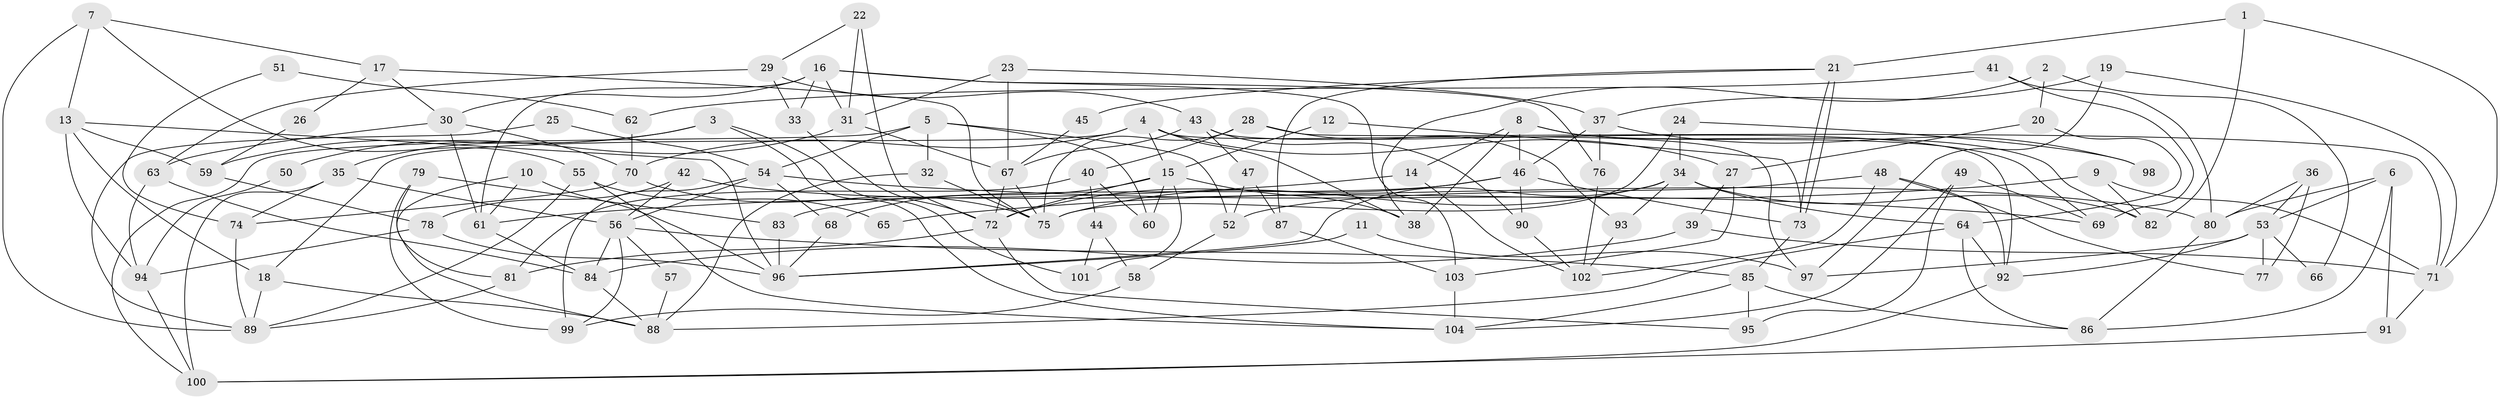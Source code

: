 // Generated by graph-tools (version 1.1) at 2025/35/03/09/25 02:35:56]
// undirected, 104 vertices, 208 edges
graph export_dot {
graph [start="1"]
  node [color=gray90,style=filled];
  1;
  2;
  3;
  4;
  5;
  6;
  7;
  8;
  9;
  10;
  11;
  12;
  13;
  14;
  15;
  16;
  17;
  18;
  19;
  20;
  21;
  22;
  23;
  24;
  25;
  26;
  27;
  28;
  29;
  30;
  31;
  32;
  33;
  34;
  35;
  36;
  37;
  38;
  39;
  40;
  41;
  42;
  43;
  44;
  45;
  46;
  47;
  48;
  49;
  50;
  51;
  52;
  53;
  54;
  55;
  56;
  57;
  58;
  59;
  60;
  61;
  62;
  63;
  64;
  65;
  66;
  67;
  68;
  69;
  70;
  71;
  72;
  73;
  74;
  75;
  76;
  77;
  78;
  79;
  80;
  81;
  82;
  83;
  84;
  85;
  86;
  87;
  88;
  89;
  90;
  91;
  92;
  93;
  94;
  95;
  96;
  97;
  98;
  99;
  100;
  101;
  102;
  103;
  104;
  1 -- 71;
  1 -- 82;
  1 -- 21;
  2 -- 38;
  2 -- 20;
  2 -- 66;
  3 -- 35;
  3 -- 104;
  3 -- 59;
  3 -- 101;
  4 -- 97;
  4 -- 15;
  4 -- 18;
  4 -- 27;
  4 -- 38;
  4 -- 70;
  5 -- 52;
  5 -- 100;
  5 -- 32;
  5 -- 54;
  5 -- 60;
  6 -- 86;
  6 -- 91;
  6 -- 53;
  6 -- 80;
  7 -- 55;
  7 -- 89;
  7 -- 13;
  7 -- 17;
  8 -- 69;
  8 -- 38;
  8 -- 14;
  8 -- 46;
  8 -- 82;
  9 -- 71;
  9 -- 82;
  9 -- 65;
  10 -- 61;
  10 -- 88;
  10 -- 96;
  11 -- 96;
  11 -- 97;
  12 -- 15;
  12 -- 73;
  13 -- 18;
  13 -- 59;
  13 -- 94;
  13 -- 96;
  14 -- 102;
  14 -- 61;
  15 -- 72;
  15 -- 68;
  15 -- 38;
  15 -- 60;
  15 -- 101;
  16 -- 31;
  16 -- 61;
  16 -- 30;
  16 -- 33;
  16 -- 76;
  16 -- 103;
  17 -- 30;
  17 -- 26;
  17 -- 75;
  18 -- 88;
  18 -- 89;
  19 -- 37;
  19 -- 71;
  19 -- 97;
  20 -- 64;
  20 -- 27;
  21 -- 73;
  21 -- 73;
  21 -- 45;
  21 -- 87;
  22 -- 72;
  22 -- 29;
  22 -- 31;
  23 -- 31;
  23 -- 67;
  23 -- 37;
  24 -- 34;
  24 -- 75;
  24 -- 98;
  25 -- 54;
  25 -- 89;
  26 -- 59;
  27 -- 103;
  27 -- 39;
  28 -- 75;
  28 -- 40;
  28 -- 71;
  28 -- 93;
  29 -- 63;
  29 -- 43;
  29 -- 33;
  30 -- 70;
  30 -- 61;
  30 -- 63;
  31 -- 67;
  31 -- 50;
  32 -- 88;
  32 -- 75;
  33 -- 72;
  34 -- 75;
  34 -- 96;
  34 -- 64;
  34 -- 82;
  34 -- 93;
  35 -- 100;
  35 -- 56;
  35 -- 74;
  36 -- 80;
  36 -- 53;
  36 -- 77;
  37 -- 46;
  37 -- 76;
  37 -- 98;
  39 -- 84;
  39 -- 71;
  40 -- 60;
  40 -- 81;
  40 -- 44;
  41 -- 69;
  41 -- 80;
  41 -- 62;
  42 -- 56;
  42 -- 78;
  42 -- 80;
  43 -- 90;
  43 -- 67;
  43 -- 47;
  43 -- 92;
  44 -- 101;
  44 -- 58;
  45 -- 67;
  46 -- 72;
  46 -- 73;
  46 -- 83;
  46 -- 90;
  47 -- 52;
  47 -- 87;
  48 -- 102;
  48 -- 77;
  48 -- 52;
  48 -- 92;
  49 -- 104;
  49 -- 95;
  49 -- 69;
  50 -- 94;
  51 -- 74;
  51 -- 62;
  52 -- 58;
  53 -- 92;
  53 -- 66;
  53 -- 77;
  53 -- 97;
  54 -- 56;
  54 -- 68;
  54 -- 69;
  54 -- 99;
  55 -- 104;
  55 -- 89;
  55 -- 65;
  56 -- 85;
  56 -- 84;
  56 -- 57;
  56 -- 99;
  57 -- 88;
  58 -- 99;
  59 -- 78;
  61 -- 84;
  62 -- 70;
  63 -- 94;
  63 -- 84;
  64 -- 92;
  64 -- 86;
  64 -- 88;
  67 -- 72;
  67 -- 75;
  68 -- 96;
  70 -- 75;
  70 -- 74;
  71 -- 91;
  72 -- 81;
  72 -- 95;
  73 -- 85;
  74 -- 89;
  76 -- 102;
  78 -- 96;
  78 -- 94;
  79 -- 99;
  79 -- 83;
  79 -- 81;
  80 -- 86;
  81 -- 89;
  83 -- 96;
  84 -- 88;
  85 -- 86;
  85 -- 95;
  85 -- 104;
  87 -- 103;
  90 -- 102;
  91 -- 100;
  92 -- 100;
  93 -- 102;
  94 -- 100;
  103 -- 104;
}
